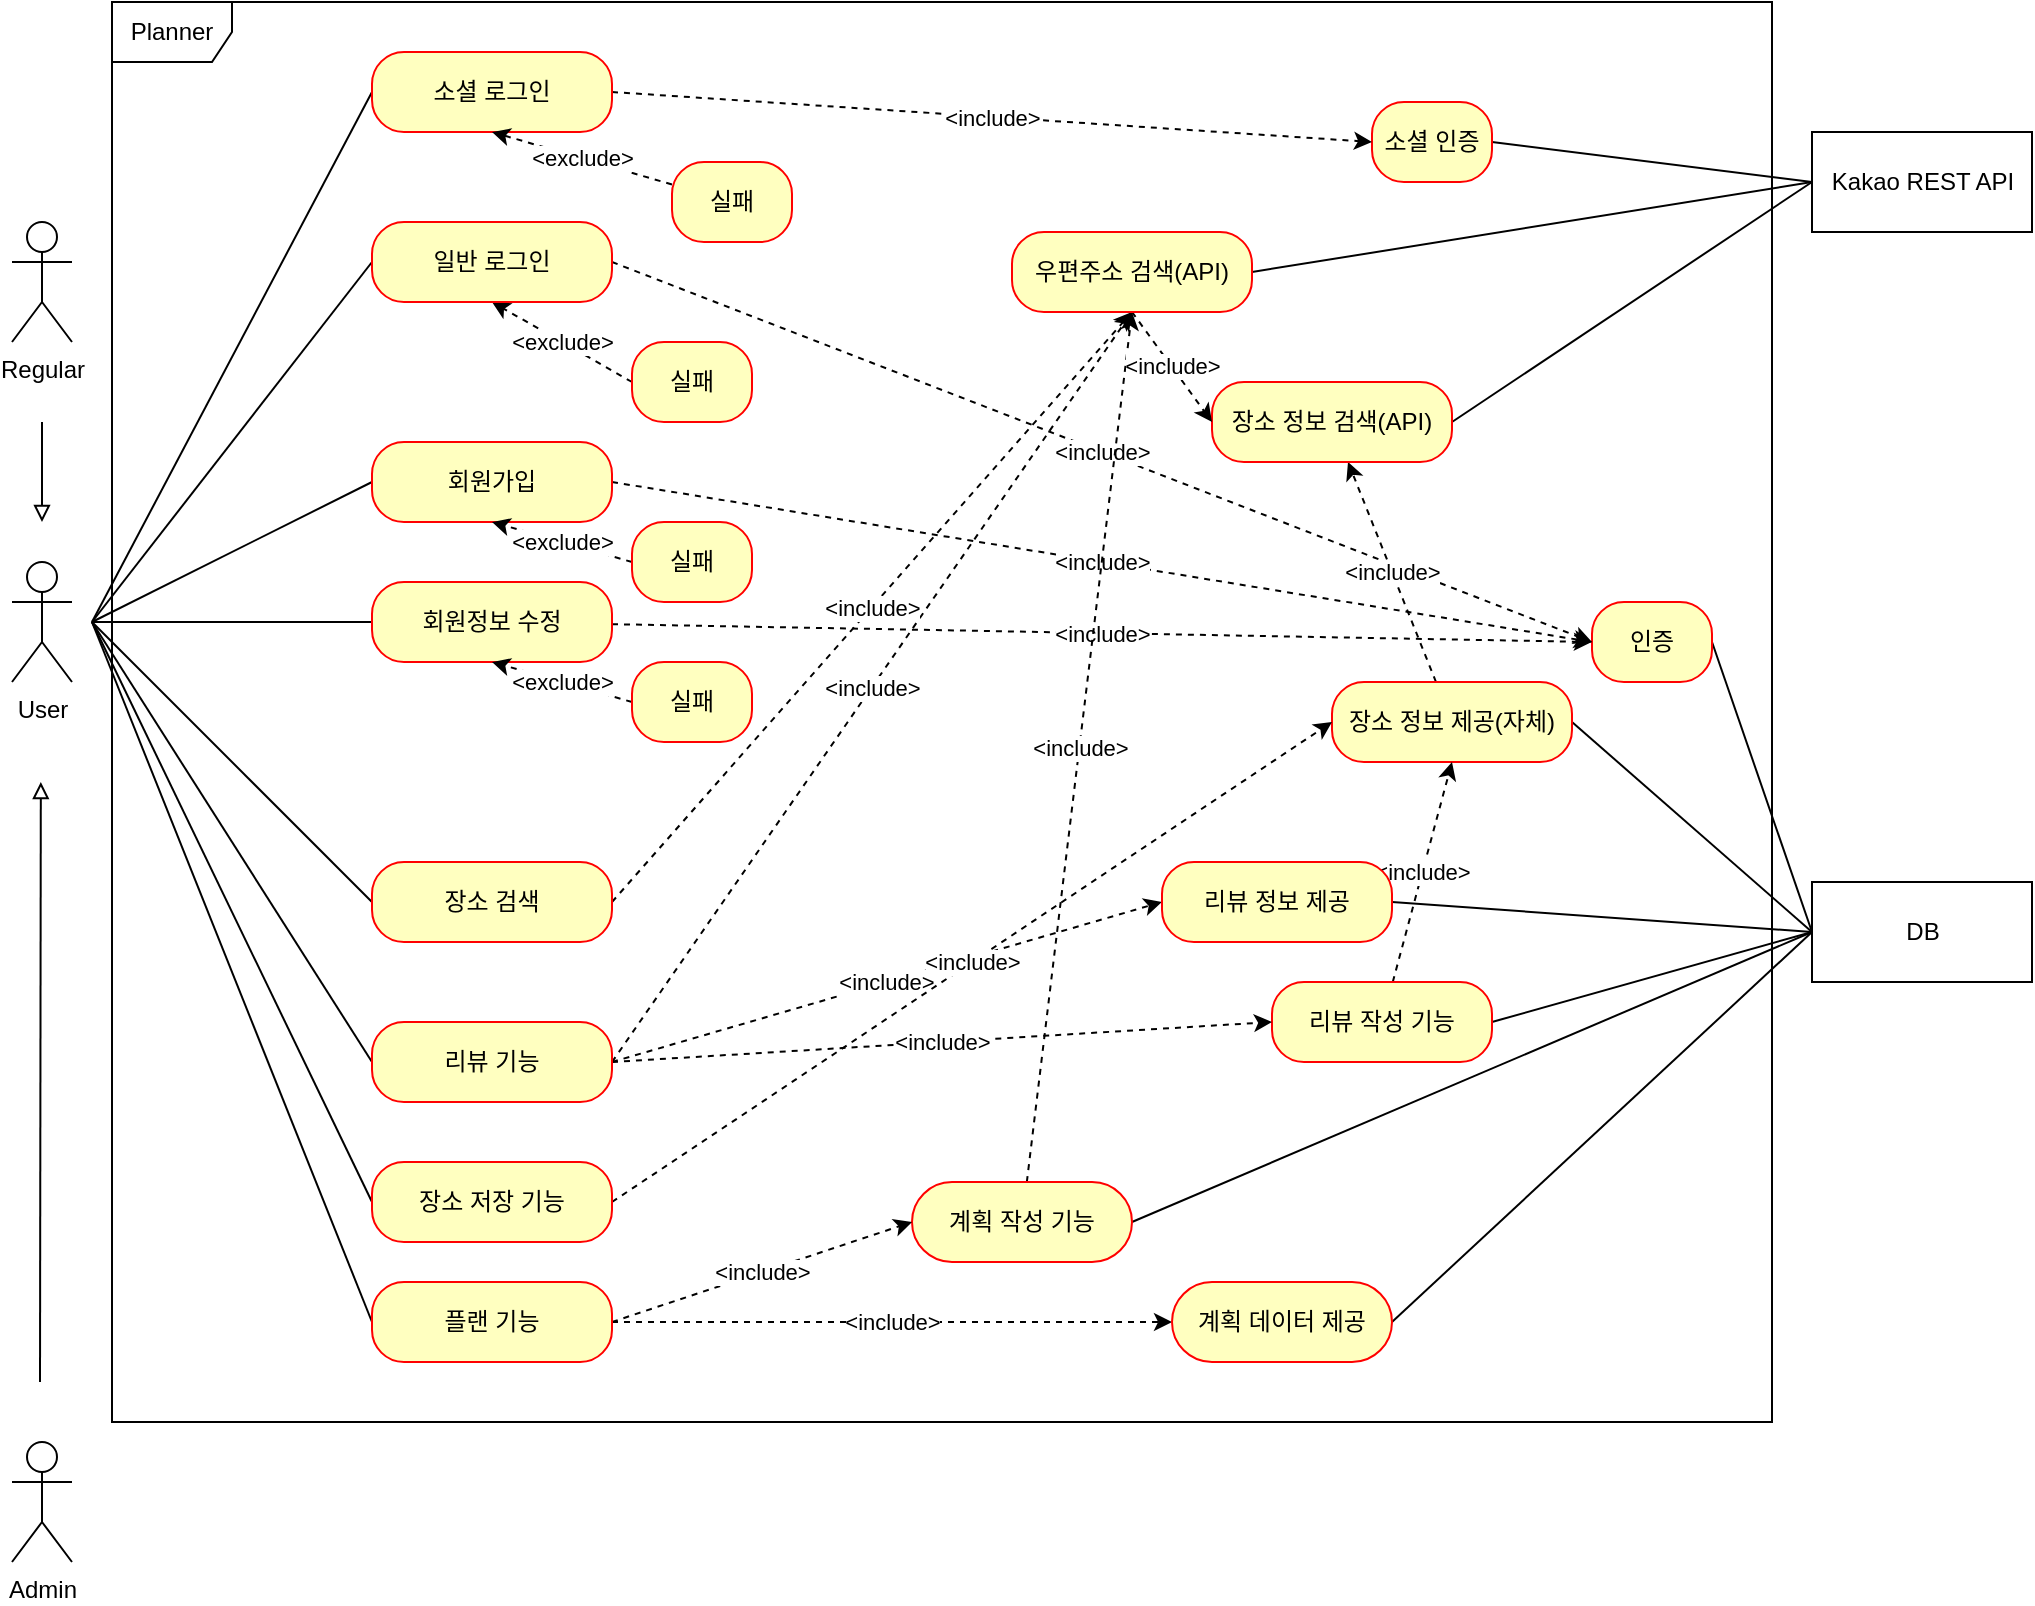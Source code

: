<mxfile version="20.8.5" type="github">
  <diagram name="Page-1" id="58cdce13-f638-feb5-8d6f-7d28b1aa9fa0">
    <mxGraphModel dx="1434" dy="764" grid="1" gridSize="10" guides="1" tooltips="1" connect="1" arrows="1" fold="1" page="1" pageScale="1" pageWidth="1100" pageHeight="850" background="none" math="0" shadow="0">
      <root>
        <mxCell id="0" />
        <mxCell id="1" parent="0" />
        <mxCell id="pXAmdWNCHavEYvqEHrj9-48" value="Planner" style="shape=umlFrame;whiteSpace=wrap;html=1;" parent="1" vertex="1">
          <mxGeometry x="120" y="10" width="830" height="710" as="geometry" />
        </mxCell>
        <mxCell id="EHpDY8Hvd5FLit9Gxp5E-10" style="rounded=0;orthogonalLoop=1;jettySize=auto;html=1;entryX=0;entryY=0.5;entryDx=0;entryDy=0;endArrow=none;endFill=0;" parent="1" target="EHpDY8Hvd5FLit9Gxp5E-9" edge="1">
          <mxGeometry relative="1" as="geometry">
            <mxPoint x="110" y="320" as="sourcePoint" />
          </mxGeometry>
        </mxCell>
        <mxCell id="EHpDY8Hvd5FLit9Gxp5E-11" style="edgeStyle=none;rounded=0;orthogonalLoop=1;jettySize=auto;html=1;entryX=0;entryY=0.5;entryDx=0;entryDy=0;endArrow=none;endFill=0;" parent="1" target="EHpDY8Hvd5FLit9Gxp5E-5" edge="1">
          <mxGeometry relative="1" as="geometry">
            <mxPoint x="110" y="320" as="sourcePoint" />
          </mxGeometry>
        </mxCell>
        <mxCell id="EHpDY8Hvd5FLit9Gxp5E-12" style="edgeStyle=none;rounded=0;orthogonalLoop=1;jettySize=auto;html=1;entryX=0;entryY=0.5;entryDx=0;entryDy=0;endArrow=none;endFill=0;" parent="1" target="EHpDY8Hvd5FLit9Gxp5E-7" edge="1">
          <mxGeometry relative="1" as="geometry">
            <mxPoint x="110" y="320" as="sourcePoint" />
          </mxGeometry>
        </mxCell>
        <mxCell id="EHpDY8Hvd5FLit9Gxp5E-1" value="User" style="shape=umlActor;verticalLabelPosition=bottom;verticalAlign=top;html=1;outlineConnect=0;" parent="1" vertex="1">
          <mxGeometry x="70" y="290" width="30" height="60" as="geometry" />
        </mxCell>
        <mxCell id="EHpDY8Hvd5FLit9Gxp5E-2" value="DB" style="html=1;" parent="1" vertex="1">
          <mxGeometry x="970" y="450" width="110" height="50" as="geometry" />
        </mxCell>
        <mxCell id="pXAmdWNCHavEYvqEHrj9-22" style="edgeStyle=none;rounded=0;orthogonalLoop=1;jettySize=auto;html=1;entryX=0;entryY=0.5;entryDx=0;entryDy=0;endArrow=none;endFill=0;exitX=1;exitY=0.5;exitDx=0;exitDy=0;" parent="1" source="EHpDY8Hvd5FLit9Gxp5E-3" target="EHpDY8Hvd5FLit9Gxp5E-2" edge="1">
          <mxGeometry relative="1" as="geometry" />
        </mxCell>
        <mxCell id="EHpDY8Hvd5FLit9Gxp5E-3" value="인증" style="rounded=1;whiteSpace=wrap;html=1;arcSize=40;fontColor=#000000;fillColor=#ffffc0;strokeColor=#ff0000;" parent="1" vertex="1">
          <mxGeometry x="860" y="310" width="60" height="40" as="geometry" />
        </mxCell>
        <mxCell id="pXAmdWNCHavEYvqEHrj9-35" value="&amp;lt;exclude&amp;gt;" style="edgeStyle=none;rounded=0;orthogonalLoop=1;jettySize=auto;html=1;entryX=0.5;entryY=1;entryDx=0;entryDy=0;dashed=1;endArrow=classic;endFill=1;exitX=0;exitY=0.5;exitDx=0;exitDy=0;" parent="1" source="EHpDY8Hvd5FLit9Gxp5E-4" target="EHpDY8Hvd5FLit9Gxp5E-9" edge="1">
          <mxGeometry relative="1" as="geometry" />
        </mxCell>
        <mxCell id="EHpDY8Hvd5FLit9Gxp5E-4" value="실패" style="rounded=1;whiteSpace=wrap;html=1;arcSize=40;fontColor=#000000;fillColor=#ffffc0;strokeColor=#ff0000;" parent="1" vertex="1">
          <mxGeometry x="380" y="180" width="60" height="40" as="geometry" />
        </mxCell>
        <mxCell id="pXAmdWNCHavEYvqEHrj9-47" value="&amp;lt;include&amp;gt;" style="edgeStyle=none;rounded=0;orthogonalLoop=1;jettySize=auto;html=1;entryX=0;entryY=0.5;entryDx=0;entryDy=0;dashed=1;endArrow=classic;endFill=1;" parent="1" target="EHpDY8Hvd5FLit9Gxp5E-3" edge="1">
          <mxGeometry relative="1" as="geometry">
            <mxPoint x="370" y="250" as="sourcePoint" />
          </mxGeometry>
        </mxCell>
        <mxCell id="EHpDY8Hvd5FLit9Gxp5E-5" value="회원가입" style="rounded=1;whiteSpace=wrap;html=1;arcSize=40;fontColor=#000000;fillColor=#ffffc0;strokeColor=#ff0000;" parent="1" vertex="1">
          <mxGeometry x="250" y="230" width="120" height="40" as="geometry" />
        </mxCell>
        <mxCell id="pXAmdWNCHavEYvqEHrj9-41" value="&amp;lt;exclude&amp;gt;" style="edgeStyle=none;rounded=0;orthogonalLoop=1;jettySize=auto;html=1;entryX=0.5;entryY=1;entryDx=0;entryDy=0;dashed=1;endArrow=classic;endFill=1;exitX=0;exitY=0.5;exitDx=0;exitDy=0;" parent="1" source="EHpDY8Hvd5FLit9Gxp5E-6" target="EHpDY8Hvd5FLit9Gxp5E-5" edge="1">
          <mxGeometry relative="1" as="geometry" />
        </mxCell>
        <mxCell id="EHpDY8Hvd5FLit9Gxp5E-6" value="실패" style="rounded=1;whiteSpace=wrap;html=1;arcSize=40;fontColor=#000000;fillColor=#ffffc0;strokeColor=#ff0000;" parent="1" vertex="1">
          <mxGeometry x="380" y="270" width="60" height="40" as="geometry" />
        </mxCell>
        <mxCell id="pXAmdWNCHavEYvqEHrj9-46" value="&amp;lt;include&amp;gt;" style="edgeStyle=none;rounded=0;orthogonalLoop=1;jettySize=auto;html=1;entryX=0;entryY=0.5;entryDx=0;entryDy=0;dashed=1;endArrow=classic;endFill=1;" parent="1" source="EHpDY8Hvd5FLit9Gxp5E-7" target="EHpDY8Hvd5FLit9Gxp5E-3" edge="1">
          <mxGeometry relative="1" as="geometry" />
        </mxCell>
        <mxCell id="EHpDY8Hvd5FLit9Gxp5E-7" value="회원정보 수정" style="rounded=1;whiteSpace=wrap;html=1;arcSize=40;fontColor=#000000;fillColor=#ffffc0;strokeColor=#ff0000;" parent="1" vertex="1">
          <mxGeometry x="250" y="300" width="120" height="40" as="geometry" />
        </mxCell>
        <mxCell id="pXAmdWNCHavEYvqEHrj9-42" value="&amp;lt;exclude&amp;gt;" style="edgeStyle=none;rounded=0;orthogonalLoop=1;jettySize=auto;html=1;entryX=0.5;entryY=1;entryDx=0;entryDy=0;dashed=1;endArrow=classic;endFill=1;exitX=0;exitY=0.5;exitDx=0;exitDy=0;" parent="1" source="EHpDY8Hvd5FLit9Gxp5E-8" target="EHpDY8Hvd5FLit9Gxp5E-7" edge="1">
          <mxGeometry relative="1" as="geometry" />
        </mxCell>
        <mxCell id="EHpDY8Hvd5FLit9Gxp5E-8" value="실패" style="rounded=1;whiteSpace=wrap;html=1;arcSize=40;fontColor=#000000;fillColor=#ffffc0;strokeColor=#ff0000;" parent="1" vertex="1">
          <mxGeometry x="380" y="340" width="60" height="40" as="geometry" />
        </mxCell>
        <mxCell id="pXAmdWNCHavEYvqEHrj9-30" value="&amp;lt;include&amp;gt;" style="edgeStyle=none;rounded=0;orthogonalLoop=1;jettySize=auto;html=1;entryX=0;entryY=0.5;entryDx=0;entryDy=0;dashed=1;endArrow=classic;endFill=1;exitX=1;exitY=0.5;exitDx=0;exitDy=0;" parent="1" source="EHpDY8Hvd5FLit9Gxp5E-9" target="EHpDY8Hvd5FLit9Gxp5E-3" edge="1">
          <mxGeometry relative="1" as="geometry" />
        </mxCell>
        <mxCell id="EHpDY8Hvd5FLit9Gxp5E-9" value="일반 로그인" style="rounded=1;whiteSpace=wrap;html=1;arcSize=40;fontColor=#000000;fillColor=#ffffc0;strokeColor=#ff0000;" parent="1" vertex="1">
          <mxGeometry x="250" y="120" width="120" height="40" as="geometry" />
        </mxCell>
        <mxCell id="pXAmdWNCHavEYvqEHrj9-10" style="edgeStyle=none;rounded=0;orthogonalLoop=1;jettySize=auto;html=1;entryX=0;entryY=0.5;entryDx=0;entryDy=0;endArrow=none;endFill=0;exitX=1;exitY=0.5;exitDx=0;exitDy=0;" parent="1" source="EHpDY8Hvd5FLit9Gxp5E-13" target="EHpDY8Hvd5FLit9Gxp5E-2" edge="1">
          <mxGeometry relative="1" as="geometry" />
        </mxCell>
        <mxCell id="pXAmdWNCHavEYvqEHrj9-37" value="&amp;lt;include&amp;gt;" style="edgeStyle=none;rounded=0;orthogonalLoop=1;jettySize=auto;html=1;dashed=1;endArrow=classic;endFill=1;" parent="1" source="EHpDY8Hvd5FLit9Gxp5E-13" target="pXAmdWNCHavEYvqEHrj9-3" edge="1">
          <mxGeometry relative="1" as="geometry" />
        </mxCell>
        <mxCell id="EHpDY8Hvd5FLit9Gxp5E-13" value="장소 정보 제공(자체)" style="rounded=1;whiteSpace=wrap;html=1;arcSize=40;fontColor=#000000;fillColor=#ffffc0;strokeColor=#ff0000;" parent="1" vertex="1">
          <mxGeometry x="730" y="350" width="120" height="40" as="geometry" />
        </mxCell>
        <mxCell id="pXAmdWNCHavEYvqEHrj9-13" style="edgeStyle=none;rounded=0;orthogonalLoop=1;jettySize=auto;html=1;entryX=0;entryY=0.5;entryDx=0;entryDy=0;endArrow=none;endFill=0;exitX=1;exitY=0.5;exitDx=0;exitDy=0;" parent="1" source="EHpDY8Hvd5FLit9Gxp5E-14" target="EHpDY8Hvd5FLit9Gxp5E-2" edge="1">
          <mxGeometry relative="1" as="geometry" />
        </mxCell>
        <mxCell id="pXAmdWNCHavEYvqEHrj9-40" value="&amp;lt;include&amp;gt;" style="edgeStyle=none;rounded=0;orthogonalLoop=1;jettySize=auto;html=1;entryX=0.5;entryY=1;entryDx=0;entryDy=0;dashed=1;endArrow=classic;endFill=1;" parent="1" source="EHpDY8Hvd5FLit9Gxp5E-14" target="EHpDY8Hvd5FLit9Gxp5E-13" edge="1">
          <mxGeometry relative="1" as="geometry" />
        </mxCell>
        <mxCell id="EHpDY8Hvd5FLit9Gxp5E-14" value="리뷰 작성 기능" style="rounded=1;whiteSpace=wrap;html=1;arcSize=40;fontColor=#000000;fillColor=#ffffc0;strokeColor=#ff0000;" parent="1" vertex="1">
          <mxGeometry x="700" y="500" width="110" height="40" as="geometry" />
        </mxCell>
        <mxCell id="pXAmdWNCHavEYvqEHrj9-18" style="edgeStyle=none;rounded=0;orthogonalLoop=1;jettySize=auto;html=1;entryX=0;entryY=0.5;entryDx=0;entryDy=0;endArrow=none;endFill=0;exitX=1;exitY=0.5;exitDx=0;exitDy=0;" parent="1" source="EHpDY8Hvd5FLit9Gxp5E-15" target="EHpDY8Hvd5FLit9Gxp5E-2" edge="1">
          <mxGeometry relative="1" as="geometry" />
        </mxCell>
        <mxCell id="pXAmdWNCHavEYvqEHrj9-45" value="&amp;lt;include&amp;gt;" style="edgeStyle=none;rounded=0;orthogonalLoop=1;jettySize=auto;html=1;entryX=0.5;entryY=1;entryDx=0;entryDy=0;dashed=1;endArrow=classic;endFill=1;" parent="1" source="EHpDY8Hvd5FLit9Gxp5E-15" target="pXAmdWNCHavEYvqEHrj9-5" edge="1">
          <mxGeometry relative="1" as="geometry" />
        </mxCell>
        <mxCell id="EHpDY8Hvd5FLit9Gxp5E-15" value="계획 작성 기능" style="rounded=1;whiteSpace=wrap;html=1;arcSize=50;fontColor=#000000;fillColor=#ffffc0;strokeColor=#ff0000;" parent="1" vertex="1">
          <mxGeometry x="520" y="600" width="110" height="40" as="geometry" />
        </mxCell>
        <mxCell id="EHpDY8Hvd5FLit9Gxp5E-16" style="edgeStyle=none;rounded=0;orthogonalLoop=1;jettySize=auto;html=1;endArrow=block;endFill=0;" parent="1" edge="1">
          <mxGeometry relative="1" as="geometry">
            <mxPoint x="85" y="270" as="targetPoint" />
            <mxPoint x="85" y="220" as="sourcePoint" />
          </mxGeometry>
        </mxCell>
        <mxCell id="EHpDY8Hvd5FLit9Gxp5E-17" value="Regular" style="shape=umlActor;verticalLabelPosition=bottom;verticalAlign=top;html=1;outlineConnect=0;" parent="1" vertex="1">
          <mxGeometry x="70" y="120" width="30" height="60" as="geometry" />
        </mxCell>
        <mxCell id="EHpDY8Hvd5FLit9Gxp5E-18" style="edgeStyle=none;rounded=0;orthogonalLoop=1;jettySize=auto;html=1;endArrow=block;endFill=0;" parent="1" edge="1">
          <mxGeometry relative="1" as="geometry">
            <mxPoint x="84.41" y="400" as="targetPoint" />
            <mxPoint x="84" y="700" as="sourcePoint" />
          </mxGeometry>
        </mxCell>
        <mxCell id="EHpDY8Hvd5FLit9Gxp5E-19" value="Admin" style="shape=umlActor;verticalLabelPosition=bottom;verticalAlign=top;html=1;outlineConnect=0;" parent="1" vertex="1">
          <mxGeometry x="70" y="730" width="30" height="60" as="geometry" />
        </mxCell>
        <mxCell id="pXAmdWNCHavEYvqEHrj9-24" style="edgeStyle=none;rounded=0;orthogonalLoop=1;jettySize=auto;html=1;endArrow=none;endFill=0;exitX=0;exitY=0.5;exitDx=0;exitDy=0;" parent="1" source="EHpDY8Hvd5FLit9Gxp5E-22" edge="1">
          <mxGeometry relative="1" as="geometry">
            <mxPoint x="110" y="320" as="targetPoint" />
          </mxGeometry>
        </mxCell>
        <mxCell id="pXAmdWNCHavEYvqEHrj9-36" value="&amp;lt;include&amp;gt;" style="edgeStyle=none;rounded=0;orthogonalLoop=1;jettySize=auto;html=1;entryX=0.5;entryY=1;entryDx=0;entryDy=0;dashed=1;endArrow=classic;endFill=1;exitX=1;exitY=0.5;exitDx=0;exitDy=0;" parent="1" source="EHpDY8Hvd5FLit9Gxp5E-22" target="pXAmdWNCHavEYvqEHrj9-5" edge="1">
          <mxGeometry relative="1" as="geometry" />
        </mxCell>
        <mxCell id="pXAmdWNCHavEYvqEHrj9-38" value="&amp;lt;include&amp;gt;" style="edgeStyle=none;rounded=0;orthogonalLoop=1;jettySize=auto;html=1;entryX=0;entryY=0.5;entryDx=0;entryDy=0;dashed=1;endArrow=classic;endFill=1;exitX=1;exitY=0.5;exitDx=0;exitDy=0;" parent="1" source="EHpDY8Hvd5FLit9Gxp5E-22" target="pXAmdWNCHavEYvqEHrj9-4" edge="1">
          <mxGeometry relative="1" as="geometry" />
        </mxCell>
        <mxCell id="pXAmdWNCHavEYvqEHrj9-39" value="&amp;lt;include&amp;gt;" style="edgeStyle=none;rounded=0;orthogonalLoop=1;jettySize=auto;html=1;entryX=0;entryY=0.5;entryDx=0;entryDy=0;dashed=1;endArrow=classic;endFill=1;exitX=1;exitY=0.5;exitDx=0;exitDy=0;" parent="1" source="EHpDY8Hvd5FLit9Gxp5E-22" target="EHpDY8Hvd5FLit9Gxp5E-14" edge="1">
          <mxGeometry relative="1" as="geometry" />
        </mxCell>
        <mxCell id="EHpDY8Hvd5FLit9Gxp5E-22" value="리뷰 기능" style="rounded=1;whiteSpace=wrap;html=1;arcSize=40;fontColor=#000000;fillColor=#ffffc0;strokeColor=#ff0000;" parent="1" vertex="1">
          <mxGeometry x="250" y="520" width="120" height="40" as="geometry" />
        </mxCell>
        <mxCell id="pXAmdWNCHavEYvqEHrj9-25" style="edgeStyle=none;rounded=0;orthogonalLoop=1;jettySize=auto;html=1;endArrow=none;endFill=0;exitX=0;exitY=0.5;exitDx=0;exitDy=0;" parent="1" source="EHpDY8Hvd5FLit9Gxp5E-23" edge="1">
          <mxGeometry relative="1" as="geometry">
            <mxPoint x="110" y="320" as="targetPoint" />
          </mxGeometry>
        </mxCell>
        <mxCell id="pXAmdWNCHavEYvqEHrj9-43" value="&amp;lt;include&amp;gt;" style="edgeStyle=none;rounded=0;orthogonalLoop=1;jettySize=auto;html=1;entryX=0;entryY=0.5;entryDx=0;entryDy=0;dashed=1;endArrow=classic;endFill=1;exitX=1;exitY=0.5;exitDx=0;exitDy=0;" parent="1" source="EHpDY8Hvd5FLit9Gxp5E-23" target="EHpDY8Hvd5FLit9Gxp5E-15" edge="1">
          <mxGeometry relative="1" as="geometry" />
        </mxCell>
        <mxCell id="pXAmdWNCHavEYvqEHrj9-44" value="&amp;lt;include&amp;gt;" style="edgeStyle=none;rounded=0;orthogonalLoop=1;jettySize=auto;html=1;entryX=0;entryY=0.5;entryDx=0;entryDy=0;dashed=1;endArrow=classic;endFill=1;" parent="1" source="EHpDY8Hvd5FLit9Gxp5E-23" target="pXAmdWNCHavEYvqEHrj9-14" edge="1">
          <mxGeometry relative="1" as="geometry" />
        </mxCell>
        <mxCell id="EHpDY8Hvd5FLit9Gxp5E-23" value="플랜 기능" style="rounded=1;whiteSpace=wrap;html=1;arcSize=40;fontColor=#000000;fillColor=#ffffc0;strokeColor=#ff0000;" parent="1" vertex="1">
          <mxGeometry x="250" y="650" width="120" height="40" as="geometry" />
        </mxCell>
        <mxCell id="pXAmdWNCHavEYvqEHrj9-23" style="edgeStyle=none;rounded=0;orthogonalLoop=1;jettySize=auto;html=1;endArrow=none;endFill=0;exitX=0;exitY=0.5;exitDx=0;exitDy=0;" parent="1" source="EHpDY8Hvd5FLit9Gxp5E-25" edge="1">
          <mxGeometry relative="1" as="geometry">
            <mxPoint x="110" y="320" as="targetPoint" />
          </mxGeometry>
        </mxCell>
        <mxCell id="pXAmdWNCHavEYvqEHrj9-34" value="&amp;lt;include&amp;gt;" style="edgeStyle=none;rounded=0;orthogonalLoop=1;jettySize=auto;html=1;entryX=0.5;entryY=1;entryDx=0;entryDy=0;dashed=1;endArrow=classic;endFill=1;exitX=1;exitY=0.5;exitDx=0;exitDy=0;" parent="1" source="EHpDY8Hvd5FLit9Gxp5E-25" target="pXAmdWNCHavEYvqEHrj9-5" edge="1">
          <mxGeometry relative="1" as="geometry" />
        </mxCell>
        <mxCell id="EHpDY8Hvd5FLit9Gxp5E-25" value="장소 검색" style="rounded=1;whiteSpace=wrap;html=1;arcSize=40;fontColor=#000000;fillColor=#ffffc0;strokeColor=#ff0000;" parent="1" vertex="1">
          <mxGeometry x="250" y="440" width="120" height="40" as="geometry" />
        </mxCell>
        <mxCell id="pXAmdWNCHavEYvqEHrj9-1" value="Kakao REST API" style="html=1;" parent="1" vertex="1">
          <mxGeometry x="970" y="75" width="110" height="50" as="geometry" />
        </mxCell>
        <mxCell id="pXAmdWNCHavEYvqEHrj9-9" style="edgeStyle=none;rounded=0;orthogonalLoop=1;jettySize=auto;html=1;entryX=0;entryY=0.5;entryDx=0;entryDy=0;endArrow=none;endFill=0;exitX=1;exitY=0.5;exitDx=0;exitDy=0;" parent="1" source="pXAmdWNCHavEYvqEHrj9-2" target="pXAmdWNCHavEYvqEHrj9-1" edge="1">
          <mxGeometry relative="1" as="geometry" />
        </mxCell>
        <mxCell id="pXAmdWNCHavEYvqEHrj9-2" value="소셜 인증" style="rounded=1;whiteSpace=wrap;html=1;arcSize=40;fontColor=#000000;fillColor=#ffffc0;strokeColor=#ff0000;" parent="1" vertex="1">
          <mxGeometry x="750" y="60" width="60" height="40" as="geometry" />
        </mxCell>
        <mxCell id="pXAmdWNCHavEYvqEHrj9-7" style="rounded=0;orthogonalLoop=1;jettySize=auto;html=1;exitX=1;exitY=0.5;exitDx=0;exitDy=0;entryX=0;entryY=0.5;entryDx=0;entryDy=0;endArrow=none;endFill=0;" parent="1" source="pXAmdWNCHavEYvqEHrj9-3" target="pXAmdWNCHavEYvqEHrj9-1" edge="1">
          <mxGeometry relative="1" as="geometry" />
        </mxCell>
        <mxCell id="pXAmdWNCHavEYvqEHrj9-3" value="장소 정보 검색(API)" style="rounded=1;whiteSpace=wrap;html=1;arcSize=40;fontColor=#000000;fillColor=#ffffc0;strokeColor=#ff0000;" parent="1" vertex="1">
          <mxGeometry x="670" y="200" width="120" height="40" as="geometry" />
        </mxCell>
        <mxCell id="pXAmdWNCHavEYvqEHrj9-11" style="edgeStyle=none;rounded=0;orthogonalLoop=1;jettySize=auto;html=1;entryX=0;entryY=0.5;entryDx=0;entryDy=0;endArrow=none;endFill=0;exitX=1;exitY=0.5;exitDx=0;exitDy=0;" parent="1" source="pXAmdWNCHavEYvqEHrj9-4" target="EHpDY8Hvd5FLit9Gxp5E-2" edge="1">
          <mxGeometry relative="1" as="geometry" />
        </mxCell>
        <mxCell id="pXAmdWNCHavEYvqEHrj9-4" value="리뷰 정보 제공" style="rounded=1;whiteSpace=wrap;html=1;arcSize=40;fontColor=#000000;fillColor=#ffffc0;strokeColor=#ff0000;" parent="1" vertex="1">
          <mxGeometry x="645" y="440" width="115" height="40" as="geometry" />
        </mxCell>
        <mxCell id="pXAmdWNCHavEYvqEHrj9-8" style="edgeStyle=none;rounded=0;orthogonalLoop=1;jettySize=auto;html=1;entryX=0;entryY=0.5;entryDx=0;entryDy=0;endArrow=none;endFill=0;exitX=1;exitY=0.5;exitDx=0;exitDy=0;" parent="1" source="pXAmdWNCHavEYvqEHrj9-5" target="pXAmdWNCHavEYvqEHrj9-1" edge="1">
          <mxGeometry relative="1" as="geometry" />
        </mxCell>
        <mxCell id="pXAmdWNCHavEYvqEHrj9-32" value="&amp;lt;include&amp;gt;" style="edgeStyle=none;rounded=0;orthogonalLoop=1;jettySize=auto;html=1;entryX=0;entryY=0.5;entryDx=0;entryDy=0;dashed=1;endArrow=classic;endFill=1;exitX=0.5;exitY=1;exitDx=0;exitDy=0;" parent="1" source="pXAmdWNCHavEYvqEHrj9-5" target="pXAmdWNCHavEYvqEHrj9-3" edge="1">
          <mxGeometry relative="1" as="geometry" />
        </mxCell>
        <mxCell id="pXAmdWNCHavEYvqEHrj9-5" value="우편주소 검색(API)" style="rounded=1;whiteSpace=wrap;html=1;arcSize=40;fontColor=#000000;fillColor=#ffffc0;strokeColor=#ff0000;" parent="1" vertex="1">
          <mxGeometry x="570" y="125" width="120" height="40" as="geometry" />
        </mxCell>
        <mxCell id="pXAmdWNCHavEYvqEHrj9-19" style="edgeStyle=none;rounded=0;orthogonalLoop=1;jettySize=auto;html=1;entryX=0;entryY=0.5;entryDx=0;entryDy=0;endArrow=none;endFill=0;exitX=1;exitY=0.5;exitDx=0;exitDy=0;" parent="1" source="pXAmdWNCHavEYvqEHrj9-14" target="EHpDY8Hvd5FLit9Gxp5E-2" edge="1">
          <mxGeometry relative="1" as="geometry" />
        </mxCell>
        <mxCell id="pXAmdWNCHavEYvqEHrj9-14" value="계획 데이터 제공" style="rounded=1;whiteSpace=wrap;html=1;arcSize=50;fontColor=#000000;fillColor=#ffffc0;strokeColor=#ff0000;" parent="1" vertex="1">
          <mxGeometry x="650" y="650" width="110" height="40" as="geometry" />
        </mxCell>
        <mxCell id="pXAmdWNCHavEYvqEHrj9-16" style="edgeStyle=none;rounded=0;orthogonalLoop=1;jettySize=auto;html=1;endArrow=none;endFill=0;exitX=0;exitY=0.5;exitDx=0;exitDy=0;" parent="1" source="pXAmdWNCHavEYvqEHrj9-15" edge="1">
          <mxGeometry relative="1" as="geometry">
            <mxPoint x="110" y="320" as="targetPoint" />
          </mxGeometry>
        </mxCell>
        <mxCell id="pXAmdWNCHavEYvqEHrj9-26" value="&amp;lt;include&amp;gt;" style="edgeStyle=none;rounded=0;orthogonalLoop=1;jettySize=auto;html=1;entryX=0;entryY=0.5;entryDx=0;entryDy=0;endArrow=classic;endFill=1;exitX=1;exitY=0.5;exitDx=0;exitDy=0;dashed=1;" parent="1" source="pXAmdWNCHavEYvqEHrj9-15" target="pXAmdWNCHavEYvqEHrj9-2" edge="1">
          <mxGeometry relative="1" as="geometry" />
        </mxCell>
        <mxCell id="pXAmdWNCHavEYvqEHrj9-15" value="소셜 로그인" style="rounded=1;whiteSpace=wrap;html=1;arcSize=40;fontColor=#000000;fillColor=#ffffc0;strokeColor=#ff0000;" parent="1" vertex="1">
          <mxGeometry x="250" y="35" width="120" height="40" as="geometry" />
        </mxCell>
        <mxCell id="pXAmdWNCHavEYvqEHrj9-31" value="&amp;lt;exclude&amp;gt;" style="edgeStyle=none;rounded=0;orthogonalLoop=1;jettySize=auto;html=1;entryX=0.5;entryY=1;entryDx=0;entryDy=0;dashed=1;endArrow=classic;endFill=1;" parent="1" source="pXAmdWNCHavEYvqEHrj9-17" target="pXAmdWNCHavEYvqEHrj9-15" edge="1">
          <mxGeometry relative="1" as="geometry">
            <Array as="points" />
          </mxGeometry>
        </mxCell>
        <mxCell id="pXAmdWNCHavEYvqEHrj9-17" value="실패" style="rounded=1;whiteSpace=wrap;html=1;arcSize=40;fontColor=#000000;fillColor=#ffffc0;strokeColor=#ff0000;" parent="1" vertex="1">
          <mxGeometry x="400" y="90" width="60" height="40" as="geometry" />
        </mxCell>
        <mxCell id="gt-dak1JpuqrzZk_56p5-2" style="rounded=0;orthogonalLoop=1;jettySize=auto;html=1;endArrow=none;endFill=0;exitX=0;exitY=0.5;exitDx=0;exitDy=0;" edge="1" parent="1" source="gt-dak1JpuqrzZk_56p5-1">
          <mxGeometry relative="1" as="geometry">
            <mxPoint x="110" y="320" as="targetPoint" />
          </mxGeometry>
        </mxCell>
        <mxCell id="gt-dak1JpuqrzZk_56p5-3" value="&amp;lt;include&amp;gt;" style="edgeStyle=none;rounded=0;orthogonalLoop=1;jettySize=auto;html=1;entryX=0;entryY=0.5;entryDx=0;entryDy=0;endArrow=classic;endFill=1;exitX=1;exitY=0.5;exitDx=0;exitDy=0;dashed=1;" edge="1" parent="1" source="gt-dak1JpuqrzZk_56p5-1" target="EHpDY8Hvd5FLit9Gxp5E-13">
          <mxGeometry relative="1" as="geometry" />
        </mxCell>
        <mxCell id="gt-dak1JpuqrzZk_56p5-1" value="장소 저장 기능" style="rounded=1;whiteSpace=wrap;html=1;arcSize=40;fontColor=#000000;fillColor=#ffffc0;strokeColor=#ff0000;" vertex="1" parent="1">
          <mxGeometry x="250" y="590" width="120" height="40" as="geometry" />
        </mxCell>
      </root>
    </mxGraphModel>
  </diagram>
</mxfile>
